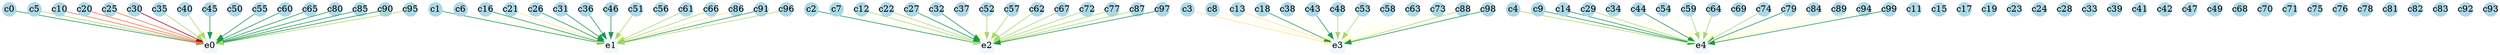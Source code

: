 digraph G {
	splines=false;
	c0[shape=circle, color=lightblue,style=filled ,height=0.30, width=0.30, fixedsize=true,];
	c1[shape=circle, color=lightblue,style=filled ,height=0.30, width=0.30, fixedsize=true,];
	c2[shape=circle, color=lightblue,style=filled ,height=0.30, width=0.30, fixedsize=true,];
	c3[shape=circle, color=lightblue,style=filled ,height=0.30, width=0.30, fixedsize=true,];
	c4[shape=circle, color=lightblue,style=filled ,height=0.30, width=0.30, fixedsize=true,];
	c5[shape=circle, color=lightblue,style=filled ,height=0.30, width=0.30, fixedsize=true,];
	c6[shape=circle, color=lightblue,style=filled ,height=0.30, width=0.30, fixedsize=true,];
	c7[shape=circle, color=lightblue,style=filled ,height=0.30, width=0.30, fixedsize=true,];
	c8[shape=circle, color=lightblue,style=filled ,height=0.30, width=0.30, fixedsize=true,];
	c9[shape=circle, color=lightblue,style=filled ,height=0.30, width=0.30, fixedsize=true,];
	c10[shape=circle, color=lightblue,style=filled ,height=0.30, width=0.30, fixedsize=true,];
	c11[shape=circle, color=lightblue,style=filled ,height=0.30, width=0.30, fixedsize=true,];
	c12[shape=circle, color=lightblue,style=filled ,height=0.30, width=0.30, fixedsize=true,];
	c13[shape=circle, color=lightblue,style=filled ,height=0.30, width=0.30, fixedsize=true,];
	c14[shape=circle, color=lightblue,style=filled ,height=0.30, width=0.30, fixedsize=true,];
	c15[shape=circle, color=lightblue,style=filled ,height=0.30, width=0.30, fixedsize=true,];
	c16[shape=circle, color=lightblue,style=filled ,height=0.30, width=0.30, fixedsize=true,];
	c17[shape=circle, color=lightblue,style=filled ,height=0.30, width=0.30, fixedsize=true,];
	c18[shape=circle, color=lightblue,style=filled ,height=0.30, width=0.30, fixedsize=true,];
	c19[shape=circle, color=lightblue,style=filled ,height=0.30, width=0.30, fixedsize=true,];
	c20[shape=circle, color=lightblue,style=filled ,height=0.30, width=0.30, fixedsize=true,];
	c21[shape=circle, color=lightblue,style=filled ,height=0.30, width=0.30, fixedsize=true,];
	c22[shape=circle, color=lightblue,style=filled ,height=0.30, width=0.30, fixedsize=true,];
	c23[shape=circle, color=lightblue,style=filled ,height=0.30, width=0.30, fixedsize=true,];
	c24[shape=circle, color=lightblue,style=filled ,height=0.30, width=0.30, fixedsize=true,];
	c25[shape=circle, color=lightblue,style=filled ,height=0.30, width=0.30, fixedsize=true,];
	c26[shape=circle, color=lightblue,style=filled ,height=0.30, width=0.30, fixedsize=true,];
	c27[shape=circle, color=lightblue,style=filled ,height=0.30, width=0.30, fixedsize=true,];
	c28[shape=circle, color=lightblue,style=filled ,height=0.30, width=0.30, fixedsize=true,];
	c29[shape=circle, color=lightblue,style=filled ,height=0.30, width=0.30, fixedsize=true,];
	c30[shape=circle, color=lightblue,style=filled ,height=0.30, width=0.30, fixedsize=true,];
	c31[shape=circle, color=lightblue,style=filled ,height=0.30, width=0.30, fixedsize=true,];
	c32[shape=circle, color=lightblue,style=filled ,height=0.30, width=0.30, fixedsize=true,];
	c33[shape=circle, color=lightblue,style=filled ,height=0.30, width=0.30, fixedsize=true,];
	c34[shape=circle, color=lightblue,style=filled ,height=0.30, width=0.30, fixedsize=true,];
	c35[shape=circle, color=lightblue,style=filled ,height=0.30, width=0.30, fixedsize=true,];
	c36[shape=circle, color=lightblue,style=filled ,height=0.30, width=0.30, fixedsize=true,];
	c37[shape=circle, color=lightblue,style=filled ,height=0.30, width=0.30, fixedsize=true,];
	c38[shape=circle, color=lightblue,style=filled ,height=0.30, width=0.30, fixedsize=true,];
	c39[shape=circle, color=lightblue,style=filled ,height=0.30, width=0.30, fixedsize=true,];
	c40[shape=circle, color=lightblue,style=filled ,height=0.30, width=0.30, fixedsize=true,];
	c41[shape=circle, color=lightblue,style=filled ,height=0.30, width=0.30, fixedsize=true,];
	c42[shape=circle, color=lightblue,style=filled ,height=0.30, width=0.30, fixedsize=true,];
	c43[shape=circle, color=lightblue,style=filled ,height=0.30, width=0.30, fixedsize=true,];
	c44[shape=circle, color=lightblue,style=filled ,height=0.30, width=0.30, fixedsize=true,];
	c45[shape=circle, color=lightblue,style=filled ,height=0.30, width=0.30, fixedsize=true,];
	c46[shape=circle, color=lightblue,style=filled ,height=0.30, width=0.30, fixedsize=true,];
	c47[shape=circle, color=lightblue,style=filled ,height=0.30, width=0.30, fixedsize=true,];
	c48[shape=circle, color=lightblue,style=filled ,height=0.30, width=0.30, fixedsize=true,];
	c49[shape=circle, color=lightblue,style=filled ,height=0.30, width=0.30, fixedsize=true,];
	c50[shape=circle, color=lightblue,style=filled ,height=0.30, width=0.30, fixedsize=true,];
	c51[shape=circle, color=lightblue,style=filled ,height=0.30, width=0.30, fixedsize=true,];
	c52[shape=circle, color=lightblue,style=filled ,height=0.30, width=0.30, fixedsize=true,];
	c53[shape=circle, color=lightblue,style=filled ,height=0.30, width=0.30, fixedsize=true,];
	c54[shape=circle, color=lightblue,style=filled ,height=0.30, width=0.30, fixedsize=true,];
	c55[shape=circle, color=lightblue,style=filled ,height=0.30, width=0.30, fixedsize=true,];
	c56[shape=circle, color=lightblue,style=filled ,height=0.30, width=0.30, fixedsize=true,];
	c57[shape=circle, color=lightblue,style=filled ,height=0.30, width=0.30, fixedsize=true,];
	c58[shape=circle, color=lightblue,style=filled ,height=0.30, width=0.30, fixedsize=true,];
	c59[shape=circle, color=lightblue,style=filled ,height=0.30, width=0.30, fixedsize=true,];
	c60[shape=circle, color=lightblue,style=filled ,height=0.30, width=0.30, fixedsize=true,];
	c61[shape=circle, color=lightblue,style=filled ,height=0.30, width=0.30, fixedsize=true,];
	c62[shape=circle, color=lightblue,style=filled ,height=0.30, width=0.30, fixedsize=true,];
	c63[shape=circle, color=lightblue,style=filled ,height=0.30, width=0.30, fixedsize=true,];
	c64[shape=circle, color=lightblue,style=filled ,height=0.30, width=0.30, fixedsize=true,];
	c65[shape=circle, color=lightblue,style=filled ,height=0.30, width=0.30, fixedsize=true,];
	c66[shape=circle, color=lightblue,style=filled ,height=0.30, width=0.30, fixedsize=true,];
	c67[shape=circle, color=lightblue,style=filled ,height=0.30, width=0.30, fixedsize=true,];
	c68[shape=circle, color=lightblue,style=filled ,height=0.30, width=0.30, fixedsize=true,];
	c69[shape=circle, color=lightblue,style=filled ,height=0.30, width=0.30, fixedsize=true,];
	c70[shape=circle, color=lightblue,style=filled ,height=0.30, width=0.30, fixedsize=true,];
	c71[shape=circle, color=lightblue,style=filled ,height=0.30, width=0.30, fixedsize=true,];
	c72[shape=circle, color=lightblue,style=filled ,height=0.30, width=0.30, fixedsize=true,];
	c73[shape=circle, color=lightblue,style=filled ,height=0.30, width=0.30, fixedsize=true,];
	c74[shape=circle, color=lightblue,style=filled ,height=0.30, width=0.30, fixedsize=true,];
	c75[shape=circle, color=lightblue,style=filled ,height=0.30, width=0.30, fixedsize=true,];
	c76[shape=circle, color=lightblue,style=filled ,height=0.30, width=0.30, fixedsize=true,];
	c77[shape=circle, color=lightblue,style=filled ,height=0.30, width=0.30, fixedsize=true,];
	c78[shape=circle, color=lightblue,style=filled ,height=0.30, width=0.30, fixedsize=true,];
	c79[shape=circle, color=lightblue,style=filled ,height=0.30, width=0.30, fixedsize=true,];
	c80[shape=circle, color=lightblue,style=filled ,height=0.30, width=0.30, fixedsize=true,];
	c81[shape=circle, color=lightblue,style=filled ,height=0.30, width=0.30, fixedsize=true,];
	c82[shape=circle, color=lightblue,style=filled ,height=0.30, width=0.30, fixedsize=true,];
	c83[shape=circle, color=lightblue,style=filled ,height=0.30, width=0.30, fixedsize=true,];
	c84[shape=circle, color=lightblue,style=filled ,height=0.30, width=0.30, fixedsize=true,];
	c85[shape=circle, color=lightblue,style=filled ,height=0.30, width=0.30, fixedsize=true,];
	c86[shape=circle, color=lightblue,style=filled ,height=0.30, width=0.30, fixedsize=true,];
	c87[shape=circle, color=lightblue,style=filled ,height=0.30, width=0.30, fixedsize=true,];
	c88[shape=circle, color=lightblue,style=filled ,height=0.30, width=0.30, fixedsize=true,];
	c89[shape=circle, color=lightblue,style=filled ,height=0.30, width=0.30, fixedsize=true,];
	c90[shape=circle, color=lightblue,style=filled ,height=0.30, width=0.30, fixedsize=true,];
	c91[shape=circle, color=lightblue,style=filled ,height=0.30, width=0.30, fixedsize=true,];
	c92[shape=circle, color=lightblue,style=filled ,height=0.30, width=0.30, fixedsize=true,];
	c93[shape=circle, color=lightblue,style=filled ,height=0.30, width=0.30, fixedsize=true,];
	c94[shape=circle, color=lightblue,style=filled ,height=0.30, width=0.30, fixedsize=true,];
	c95[shape=circle, color=lightblue,style=filled ,height=0.30, width=0.30, fixedsize=true,];
	c96[shape=circle, color=lightblue,style=filled ,height=0.30, width=0.30, fixedsize=true,];
	c97[shape=circle, color=lightblue,style=filled ,height=0.30, width=0.30, fixedsize=true,];
	c98[shape=circle, color=lightblue,style=filled ,height=0.30, width=0.30, fixedsize=true,];
	c99[shape=circle, color=lightblue,style=filled ,height=0.30, width=0.30, fixedsize=true,];
	e0[shape=box, color="#edf8fb",style=filled ,height=0.30, width=0.30, fixedsize=true,];
	e1[shape=box, color="#edf8fb",style=filled ,height=0.30, width=0.30, fixedsize=true,];
	e2[shape=box, color="#edf8fb",style=filled ,height=0.30, width=0.30, fixedsize=true,];
	e3[shape=box, color="#edf8fb",style=filled ,height=0.30, width=0.30, fixedsize=true,];
	e4[shape=box, color="#edf8fb",style=filled ,height=0.30, width=0.30, fixedsize=true,];
	"c0" -> "e0"[color="#1a9850"];
	"c1" -> "e1"[color="#1a9850"];
	"c2" -> "e2"[color="#1a9850"];
	"c3" -> "e3"[color="#fee08b"];
	"c4" -> "e4"[color="#a6d96a"];
	"c5" -> "e0"[color="#a6d96a"];
	"c6" -> "e1"[color="#ffffbf"];
	"c7" -> "e2"[color="#ffffbf"];
	"c8" -> "e3"[color="#ffffbf"];
	"c9" -> "e4"[color="#1a9850"];
	"c10" -> "e0"[color="#f46d43"];
	"c12" -> "e2"[color="#a6d96a"];
	"c13" -> "e3"[color="#fee08b"];
	"c14" -> "e4"[color="#1a9850"];
	"c16" -> "e1"[color="#1a9850"];
	"c18" -> "e3"[color="#1a9850"];
	"c20" -> "e0"[color="#f46d43"];
	"c21" -> "e1"[color="#fee08b"];
	"c22" -> "e2"[color="#a6d96a"];
	"c25" -> "e0"[color="#f46d43"];
	"c26" -> "e1"[color="#1a9850"];
	"c27" -> "e2"[color="#1a9850"];
	"c29" -> "e4"[color="#a6d96a"];
	"c30" -> "e0"[color="#a50026"];
	"c31" -> "e1"[color="#1a9850"];
	"c32" -> "e2"[color="#1a9850"];
	"c34" -> "e4"[color="#ffffbf"];
	"c35" -> "e0"[color="#a6d96a"];
	"c36" -> "e1"[color="#1a9850"];
	"c37" -> "e2"[color="#ffffbf"];
	"c38" -> "e3"[color="#ffffbf"];
	"c40" -> "e0"[color="#a6d96a"];
	"c43" -> "e3"[color="#1a9850"];
	"c44" -> "e4"[color="#1a9850"];
	"c45" -> "e0"[color="#1a9850"];
	"c46" -> "e1"[color="#1a9850"];
	"c48" -> "e3"[color="#a6d96a"];
	"c50" -> "e0"[color="#ffffbf"];
	"c51" -> "e1"[color="#a6d96a"];
	"c52" -> "e2"[color="#a6d96a"];
	"c53" -> "e3"[color="#a6d96a"];
	"c54" -> "e4"[color="#ffffbf"];
	"c55" -> "e0"[color="#1a9850"];
	"c56" -> "e1"[color="#ffffbf"];
	"c57" -> "e2"[color="#a6d96a"];
	"c58" -> "e3"[color="#ffffbf"];
	"c59" -> "e4"[color="#a6d96a"];
	"c60" -> "e0"[color="#1a9850"];
	"c61" -> "e1"[color="#a6d96a"];
	"c62" -> "e2"[color="#a6d96a"];
	"c63" -> "e3"[color="#ffffbf"];
	"c64" -> "e4"[color="#a6d96a"];
	"c65" -> "e0"[color="#1a9850"];
	"c66" -> "e1"[color="#a6d96a"];
	"c67" -> "e2"[color="#a6d96a"];
	"c69" -> "e4"[color="#ffffbf"];
	"c72" -> "e2"[color="#a6d96a"];
	"c73" -> "e3"[color="#ffffbf"];
	"c74" -> "e4"[color="#a6d96a"];
	"c77" -> "e2"[color="#a6d96a"];
	"c79" -> "e4"[color="#1a9850"];
	"c80" -> "e0"[color="#1a9850"];
	"c84" -> "e4"[color="#ffffbf"];
	"c85" -> "e0"[color="#1a9850"];
	"c86" -> "e1"[color="#fee08b"];
	"c87" -> "e2"[color="#a6d96a"];
	"c88" -> "e3"[color="#a6d96a"];
	"c89" -> "e4"[color="#ffffbf"];
	"c90" -> "e0"[color="#1a9850"];
	"c91" -> "e1"[color="#1a9850"];
	"c94" -> "e4"[color="#ffffbf"];
	"c95" -> "e0"[color="#a6d96a"];
	"c96" -> "e1"[color="#a6d96a"];
	"c97" -> "e2"[color="#1a9850"];
	"c98" -> "e3"[color="#1a9850"];
	"c99" -> "e4"[color="#1a9850"];
}